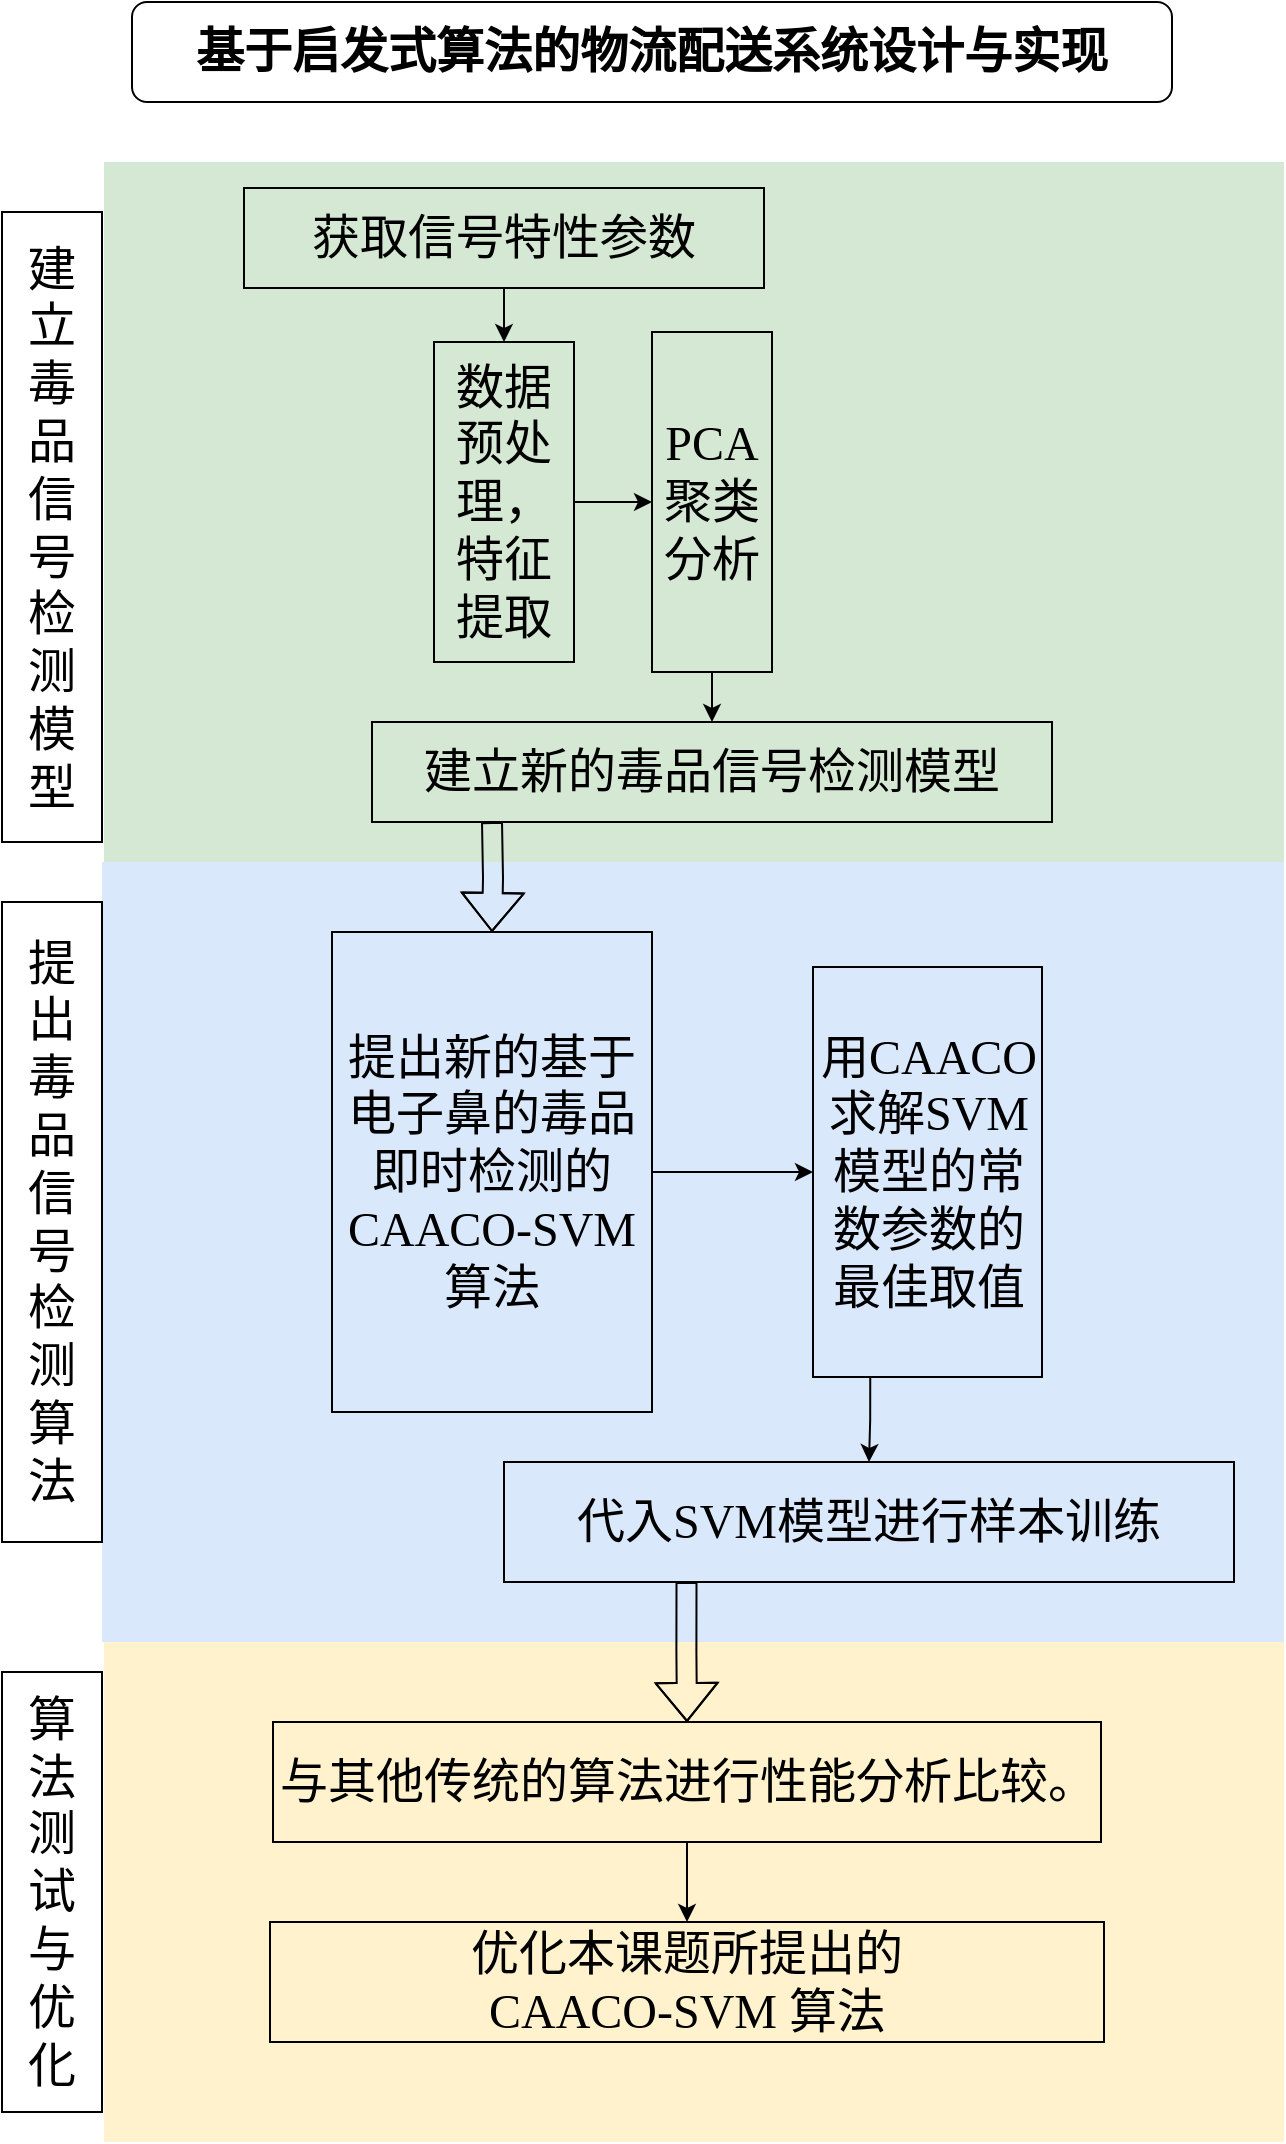 <mxfile version="20.5.1" type="github">
  <diagram id="prtHgNgQTEPvFCAcTncT" name="Page-1">
    <mxGraphModel dx="1042" dy="1734" grid="1" gridSize="10" guides="1" tooltips="1" connect="1" arrows="1" fold="1" page="1" pageScale="1" pageWidth="827" pageHeight="1169" math="0" shadow="0">
      <root>
        <mxCell id="0" />
        <mxCell id="1" parent="0" />
        <mxCell id="f1Jp-liO-OYlGpWe1QYE-30" value="" style="rounded=0;whiteSpace=wrap;html=1;fontFamily=Times New Roman;fillColor=#fff2cc;strokeColor=none;" parent="1" vertex="1">
          <mxGeometry x="140" y="800" width="590" height="250" as="geometry" />
        </mxCell>
        <mxCell id="f1Jp-liO-OYlGpWe1QYE-29" value="" style="rounded=0;whiteSpace=wrap;html=1;fontFamily=Times New Roman;fillColor=#dae8fc;strokeColor=none;" parent="1" vertex="1">
          <mxGeometry x="139" y="410" width="591" height="390" as="geometry" />
        </mxCell>
        <mxCell id="f1Jp-liO-OYlGpWe1QYE-28" value="" style="rounded=0;whiteSpace=wrap;html=1;fontFamily=Times New Roman;fillColor=#d5e8d4;strokeColor=none;" parent="1" vertex="1">
          <mxGeometry x="140" y="60" width="590" height="350" as="geometry" />
        </mxCell>
        <mxCell id="f1Jp-liO-OYlGpWe1QYE-13" value="" style="edgeStyle=orthogonalEdgeStyle;rounded=0;orthogonalLoop=1;jettySize=auto;html=1;" parent="1" source="CijKE6sO3IoXTaLPwiFw-17" target="CijKE6sO3IoXTaLPwiFw-18" edge="1">
          <mxGeometry relative="1" as="geometry" />
        </mxCell>
        <mxCell id="CijKE6sO3IoXTaLPwiFw-17" value="&lt;font face=&quot;宋体&quot;&gt;获取信号特性参数&lt;/font&gt;" style="rounded=0;whiteSpace=wrap;html=1;fontSize=24;fillColor=none;" parent="1" vertex="1">
          <mxGeometry x="210" y="73" width="260" height="50" as="geometry" />
        </mxCell>
        <mxCell id="f1Jp-liO-OYlGpWe1QYE-14" value="" style="edgeStyle=orthogonalEdgeStyle;rounded=0;orthogonalLoop=1;jettySize=auto;html=1;" parent="1" source="CijKE6sO3IoXTaLPwiFw-18" target="FmT9vv5mk-MLWSpjjOWF-1" edge="1">
          <mxGeometry relative="1" as="geometry" />
        </mxCell>
        <mxCell id="CijKE6sO3IoXTaLPwiFw-18" value="&lt;font face=&quot;宋体&quot;&gt;数据预处理，特征提取&lt;/font&gt;" style="rounded=0;whiteSpace=wrap;html=1;fontSize=24;fillColor=none;" parent="1" vertex="1">
          <mxGeometry x="305" y="150" width="70" height="160" as="geometry" />
        </mxCell>
        <mxCell id="f1Jp-liO-OYlGpWe1QYE-21" value="" style="edgeStyle=orthogonalEdgeStyle;rounded=0;orthogonalLoop=1;jettySize=auto;html=1;fontFamily=Times New Roman;exitX=0.25;exitY=1;exitDx=0;exitDy=0;" parent="1" source="CijKE6sO3IoXTaLPwiFw-19" target="f1Jp-liO-OYlGpWe1QYE-20" edge="1">
          <mxGeometry relative="1" as="geometry" />
        </mxCell>
        <mxCell id="CijKE6sO3IoXTaLPwiFw-19" value="&lt;span style=&quot;font-family: &amp;quot;Times New Roman&amp;quot;, serif;&quot; lang=&quot;EN-US&quot;&gt;&lt;font style=&quot;font-size: 24px;&quot;&gt;用CAACO求解SVM模型的常数参数的最佳取值&lt;/font&gt;&lt;/span&gt;" style="rounded=0;whiteSpace=wrap;html=1;fontSize=24;fillColor=none;" parent="1" vertex="1">
          <mxGeometry x="494.5" y="462.5" width="114.5" height="205" as="geometry" />
        </mxCell>
        <mxCell id="ClJPf6CTKpAUNpyXUOQn-1" value="&lt;font face=&quot;宋体&quot; style=&quot;font-size: 24px;&quot;&gt;&lt;b&gt;基于启发式算法的物流配送系统设计与实现&lt;/b&gt;&lt;/font&gt;" style="rounded=1;whiteSpace=wrap;html=1;fillColor=none;" parent="1" vertex="1">
          <mxGeometry x="154" y="-20" width="520" height="50" as="geometry" />
        </mxCell>
        <mxCell id="f1Jp-liO-OYlGpWe1QYE-5" value="" style="edgeStyle=orthogonalEdgeStyle;rounded=0;orthogonalLoop=1;jettySize=auto;html=1;" parent="1" source="FmT9vv5mk-MLWSpjjOWF-1" target="f1Jp-liO-OYlGpWe1QYE-4" edge="1">
          <mxGeometry relative="1" as="geometry" />
        </mxCell>
        <mxCell id="FmT9vv5mk-MLWSpjjOWF-1" value="&lt;font face=&quot;Times New Roman&quot;&gt;PCA&lt;/font&gt;&lt;font face=&quot;宋体&quot;&gt; 聚类分析&lt;/font&gt;" style="rounded=0;whiteSpace=wrap;html=1;fontSize=24;fillColor=none;" parent="1" vertex="1">
          <mxGeometry x="414" y="145" width="60" height="170" as="geometry" />
        </mxCell>
        <mxCell id="f1Jp-liO-OYlGpWe1QYE-34" style="edgeStyle=orthogonalEdgeStyle;shape=flexArrow;rounded=0;orthogonalLoop=1;jettySize=auto;html=1;fontFamily=Times New Roman;fontSize=24;" parent="1" target="f1Jp-liO-OYlGpWe1QYE-7" edge="1">
          <mxGeometry relative="1" as="geometry">
            <mxPoint x="334" y="390" as="sourcePoint" />
          </mxGeometry>
        </mxCell>
        <mxCell id="f1Jp-liO-OYlGpWe1QYE-4" value="&lt;span&gt;&lt;font face=&quot;宋体&quot;&gt;建立新的毒品信号检测模型&lt;/font&gt;&lt;/span&gt;" style="whiteSpace=wrap;html=1;fontSize=24;fillColor=none;rounded=0;" parent="1" vertex="1">
          <mxGeometry x="274" y="340" width="340" height="50" as="geometry" />
        </mxCell>
        <mxCell id="f1Jp-liO-OYlGpWe1QYE-9" value="" style="edgeStyle=orthogonalEdgeStyle;rounded=0;orthogonalLoop=1;jettySize=auto;html=1;" parent="1" source="f1Jp-liO-OYlGpWe1QYE-7" target="CijKE6sO3IoXTaLPwiFw-19" edge="1">
          <mxGeometry relative="1" as="geometry" />
        </mxCell>
        <mxCell id="f1Jp-liO-OYlGpWe1QYE-7" value="&lt;font face=&quot;宋体&quot;&gt;提出新的基于电子鼻的&lt;span&gt;毒品即时检测的&lt;/span&gt;&lt;/font&gt;&lt;span style=&quot;font-family: &amp;quot;Times New Roman&amp;quot;, serif;&quot;&gt;CAACO-SVM&lt;/span&gt;&lt;font face=&quot;宋体&quot;&gt;&lt;span&gt;算法&lt;/span&gt;&lt;/font&gt;" style="whiteSpace=wrap;html=1;fontSize=24;fillColor=none;rounded=0;" parent="1" vertex="1">
          <mxGeometry x="254" y="445" width="160" height="240" as="geometry" />
        </mxCell>
        <mxCell id="f1Jp-liO-OYlGpWe1QYE-16" value="" style="edgeStyle=orthogonalEdgeStyle;rounded=0;orthogonalLoop=1;jettySize=auto;html=1;" parent="1" source="f1Jp-liO-OYlGpWe1QYE-11" target="f1Jp-liO-OYlGpWe1QYE-15" edge="1">
          <mxGeometry relative="1" as="geometry" />
        </mxCell>
        <mxCell id="f1Jp-liO-OYlGpWe1QYE-11" value="&lt;font face=&quot;宋体&quot;&gt;&lt;span&gt;与其他传统的&lt;/span&gt;&lt;span&gt;算法进行&lt;/span&gt;&lt;span&gt;性能分析比较。&lt;/span&gt;&lt;/font&gt;" style="whiteSpace=wrap;html=1;fontSize=24;fillColor=none;rounded=0;" parent="1" vertex="1">
          <mxGeometry x="224.5" y="840" width="414" height="60" as="geometry" />
        </mxCell>
        <mxCell id="f1Jp-liO-OYlGpWe1QYE-15" value="&lt;font face=&quot;宋体&quot;&gt;优化本课题所提出的&lt;br&gt;&lt;/font&gt;&lt;span style=&quot;&quot; lang=&quot;EN-US&quot;&gt;&lt;font face=&quot;Times New Roman&quot;&gt;CAACO-SVM&amp;nbsp;&lt;/font&gt;&lt;/span&gt;&lt;span style=&quot;font-family: 宋体;&quot;&gt;算法&lt;/span&gt;" style="whiteSpace=wrap;html=1;fontSize=24;fillColor=none;rounded=0;" parent="1" vertex="1">
          <mxGeometry x="223" y="940" width="417" height="60" as="geometry" />
        </mxCell>
        <mxCell id="f1Jp-liO-OYlGpWe1QYE-27" style="edgeStyle=orthogonalEdgeStyle;rounded=0;orthogonalLoop=1;jettySize=auto;html=1;exitX=0.25;exitY=1;exitDx=0;exitDy=0;entryX=0.5;entryY=0;entryDx=0;entryDy=0;fontFamily=Times New Roman;shape=flexArrow;" parent="1" source="f1Jp-liO-OYlGpWe1QYE-20" target="f1Jp-liO-OYlGpWe1QYE-11" edge="1">
          <mxGeometry relative="1" as="geometry" />
        </mxCell>
        <mxCell id="f1Jp-liO-OYlGpWe1QYE-20" value="&lt;span style=&quot;font-family: &amp;quot;Times New Roman&amp;quot;, serif;&quot; lang=&quot;EN-US&quot;&gt;代入SVM模型进行样本训练&lt;/span&gt;" style="whiteSpace=wrap;html=1;fontSize=24;fillColor=none;rounded=0;" parent="1" vertex="1">
          <mxGeometry x="340" y="710" width="365" height="60" as="geometry" />
        </mxCell>
        <mxCell id="f1Jp-liO-OYlGpWe1QYE-31" value="&lt;font style=&quot;&quot;&gt;&lt;span style=&quot;font-size: 24px;&quot;&gt;建&lt;/span&gt;&lt;br&gt;&lt;span style=&quot;font-size: 24px;&quot;&gt;立&lt;/span&gt;&lt;br&gt;&lt;div style=&quot;text-align: center;&quot;&gt;&lt;span style=&quot;text-align: start; background-color: initial; font-size: 24px;&quot;&gt;毒&lt;/span&gt;&lt;/div&gt;&lt;div style=&quot;text-align: center;&quot;&gt;&lt;span style=&quot;text-align: start; background-color: initial; font-size: 24px;&quot;&gt;品&lt;/span&gt;&lt;/div&gt;&lt;div style=&quot;text-align: center;&quot;&gt;&lt;span style=&quot;text-align: start; background-color: initial; font-size: 24px;&quot;&gt;信&lt;/span&gt;&lt;/div&gt;&lt;div style=&quot;text-align: center;&quot;&gt;&lt;span style=&quot;text-align: start; background-color: initial; font-size: 24px;&quot;&gt;号&lt;/span&gt;&lt;/div&gt;&lt;div style=&quot;text-align: center;&quot;&gt;&lt;span style=&quot;text-align: start; background-color: initial; font-size: 24px;&quot;&gt;检&lt;/span&gt;&lt;/div&gt;&lt;div style=&quot;text-align: center;&quot;&gt;&lt;span style=&quot;text-align: start; background-color: initial; font-size: 24px;&quot;&gt;测&lt;/span&gt;&lt;span style=&quot;font-size: 0px; color: rgba(0, 0, 0, 0); font-family: monospace; text-align: start; background-color: initial;&quot;&gt;%3CmxGraphModel%3E%3Croot%3E%3CmxCell%20id%3D%220%22%2F%3E%3CmxCell%20id%3D%221%22%20parent%3D%220%22%2F%3E%3CmxCell%20id%3D%222%22%20value%3D%22%26lt%3Bfont%20style%3D%26quot%3Bfont-size%3A%2024px%3B%26quot%3B%26gt%3B%E6%8F%90%26lt%3Bbr%26gt%3B%E5%87%BA%26lt%3Bbr%26gt%3B%E6%96%B0%26lt%3Bbr%26gt%3B%E7%9A%84%26lt%3Bbr%26gt%3B%E7%AE%97%26lt%3Bbr%26gt%3B%E6%B3%95%26lt%3Bbr%26gt%3B%26lt%3B%2Ffont%26gt%3B%22%20style%3D%22rounded%3D0%3BwhiteSpace%3Dwrap%3Bhtml%3D1%3BfontFamily%3DTimes%20New%20Roman%3B%22%20vertex%3D%221%22%20parent%3D%221%22%3E%3CmxGeometry%20x%3D%2289%22%20y%3D%22430%22%20width%3D%2250%22%20height%3D%22220%22%20as%3D%22geometry%22%2F%3E%3C%2FmxCell%3E%3C%2Froot%3E%3C%2FmxGraphModel%3E&lt;/span&gt;&lt;/div&gt;&lt;span style=&quot;font-size: 24px;&quot;&gt;模&lt;/span&gt;&lt;br&gt;&lt;span style=&quot;font-size: 24px;&quot;&gt;型&lt;/span&gt;&lt;/font&gt;" style="rounded=0;whiteSpace=wrap;html=1;fontFamily=Times New Roman;" parent="1" vertex="1">
          <mxGeometry x="89" y="85" width="50" height="315" as="geometry" />
        </mxCell>
        <mxCell id="f1Jp-liO-OYlGpWe1QYE-32" value="&lt;font style=&quot;font-size: 24px;&quot;&gt;提&lt;br&gt;出&lt;br&gt;毒&lt;br&gt;品&lt;br&gt;信&lt;br&gt;号&lt;br&gt;检&lt;br&gt;测&lt;br&gt;算&lt;br&gt;法&lt;br&gt;&lt;/font&gt;" style="rounded=0;whiteSpace=wrap;html=1;fontFamily=Times New Roman;" parent="1" vertex="1">
          <mxGeometry x="89" y="430" width="50" height="320" as="geometry" />
        </mxCell>
        <mxCell id="f1Jp-liO-OYlGpWe1QYE-33" value="&lt;font style=&quot;font-size: 24px;&quot;&gt;算&lt;br&gt;法&lt;br&gt;测&lt;br&gt;试&lt;br&gt;与&lt;br&gt;优&lt;br&gt;化&lt;br&gt;&lt;/font&gt;" style="rounded=0;whiteSpace=wrap;html=1;fontFamily=Times New Roman;" parent="1" vertex="1">
          <mxGeometry x="89" y="815" width="50" height="220" as="geometry" />
        </mxCell>
      </root>
    </mxGraphModel>
  </diagram>
</mxfile>
